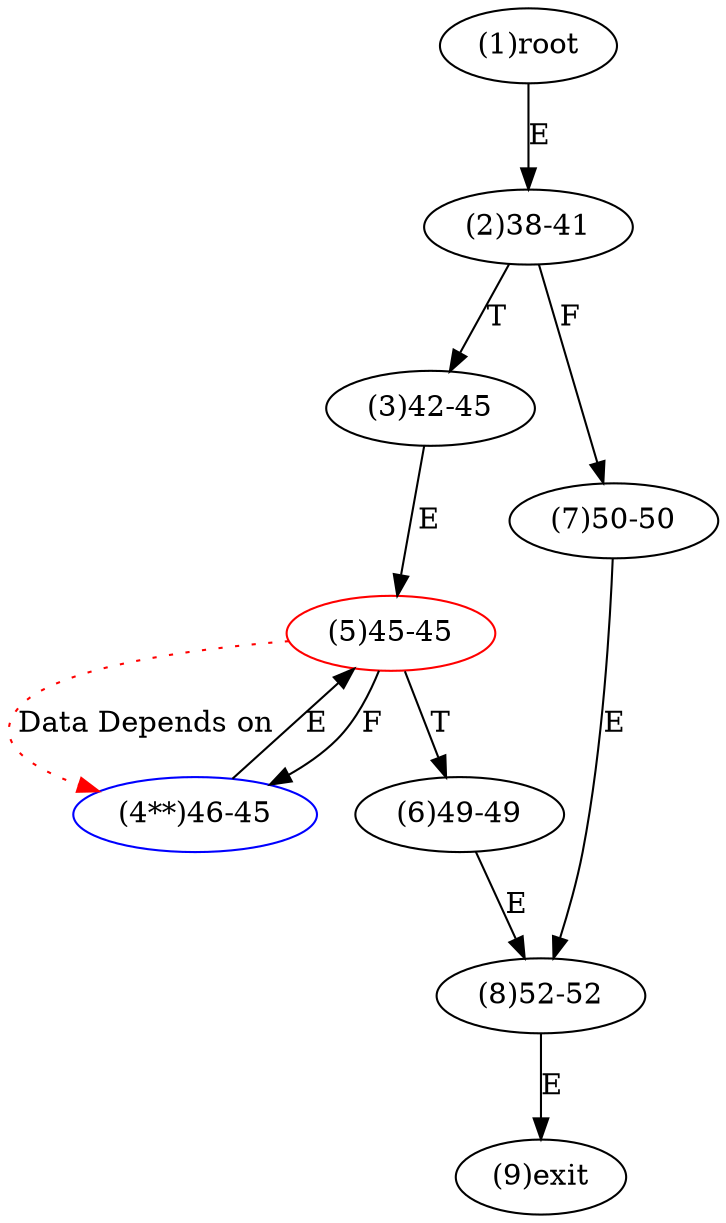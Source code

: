 digraph "" { 
1[ label="(1)root"];
2[ label="(2)38-41"];
3[ label="(3)42-45"];
4[ label="(4**)46-45",color=blue];
5[ label="(5)45-45",color=red];
6[ label="(6)49-49"];
7[ label="(7)50-50"];
8[ label="(8)52-52"];
9[ label="(9)exit"];
1->2[ label="E"];
2->7[ label="F"];
2->3[ label="T"];
3->5[ label="E"];
4->5[ label="E"];
5->4[ label="F"];
5->6[ label="T"];
6->8[ label="E"];
7->8[ label="E"];
8->9[ label="E"];
5->4[ color="red" label="Data Depends on" style = dotted ];
}
